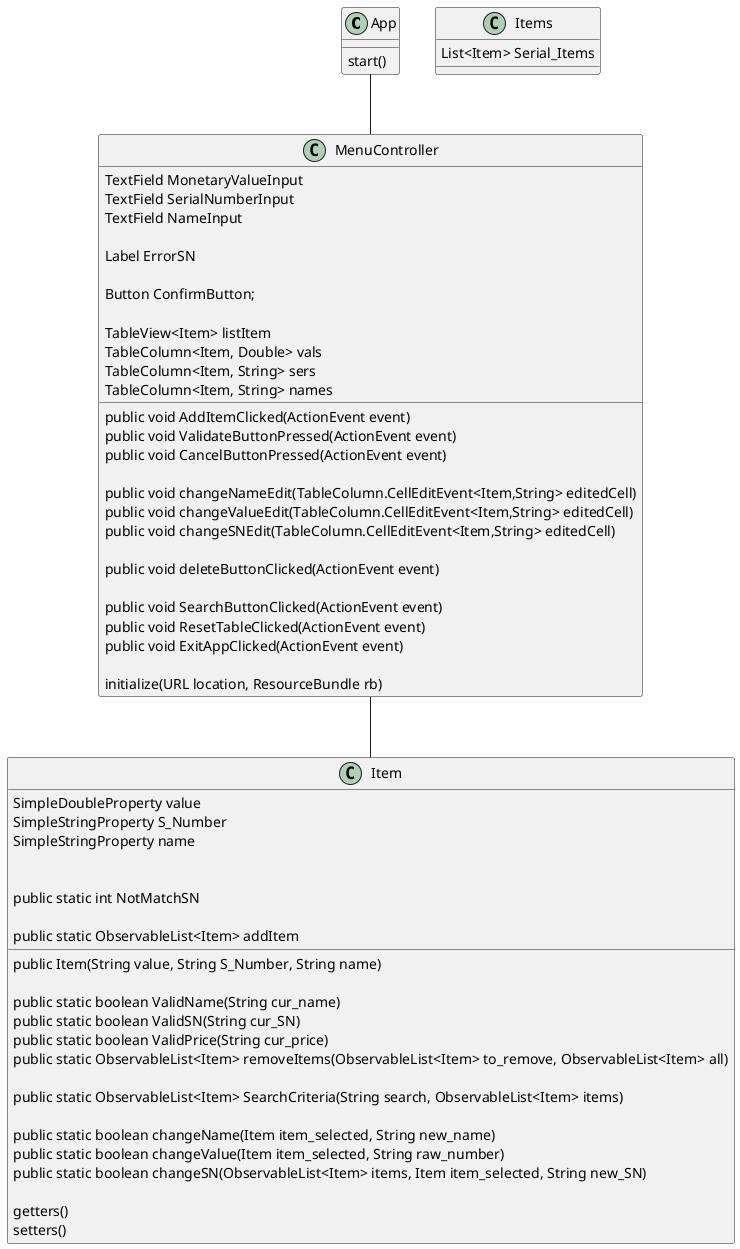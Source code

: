 @startuml
'https://plantuml.com/sequence-diagram

class App{
    start()
}

App -- MenuController

class MenuController{
TextField MonetaryValueInput
TextField SerialNumberInput
TextField NameInput

Label ErrorSN

Button ConfirmButton;

TableView<Item> listItem
TableColumn<Item, Double> vals
TableColumn<Item, String> sers
TableColumn<Item, String> names

public void AddItemClicked(ActionEvent event)
public void ValidateButtonPressed(ActionEvent event)
public void CancelButtonPressed(ActionEvent event)

public void changeNameEdit(TableColumn.CellEditEvent<Item,String> editedCell)
public void changeValueEdit(TableColumn.CellEditEvent<Item,String> editedCell)
public void changeSNEdit(TableColumn.CellEditEvent<Item,String> editedCell)

public void deleteButtonClicked(ActionEvent event)

public void SearchButtonClicked(ActionEvent event)
public void ResetTableClicked(ActionEvent event)
public void ExitAppClicked(ActionEvent event)

initialize(URL location, ResourceBundle rb)
}

MenuController -- Item

class Item{
SimpleDoubleProperty value
SimpleStringProperty S_Number
SimpleStringProperty name

public Item(String value, String S_Number, String name)

public static boolean ValidName(String cur_name)
public static boolean ValidSN(String cur_SN)
public static boolean ValidPrice(String cur_price)
public static int NotMatchSN

public static ObservableList<Item> addItem

public static ObservableList<Item> removeItems(ObservableList<Item> to_remove, ObservableList<Item> all)

public static ObservableList<Item> SearchCriteria(String search, ObservableList<Item> items)

public static boolean changeName(Item item_selected, String new_name)
public static boolean changeValue(Item item_selected, String raw_number)
public static boolean changeSN(ObservableList<Item> items, Item item_selected, String new_SN)

getters()
setters()
}

class Items{
List<Item> Serial_Items
}


@enduml